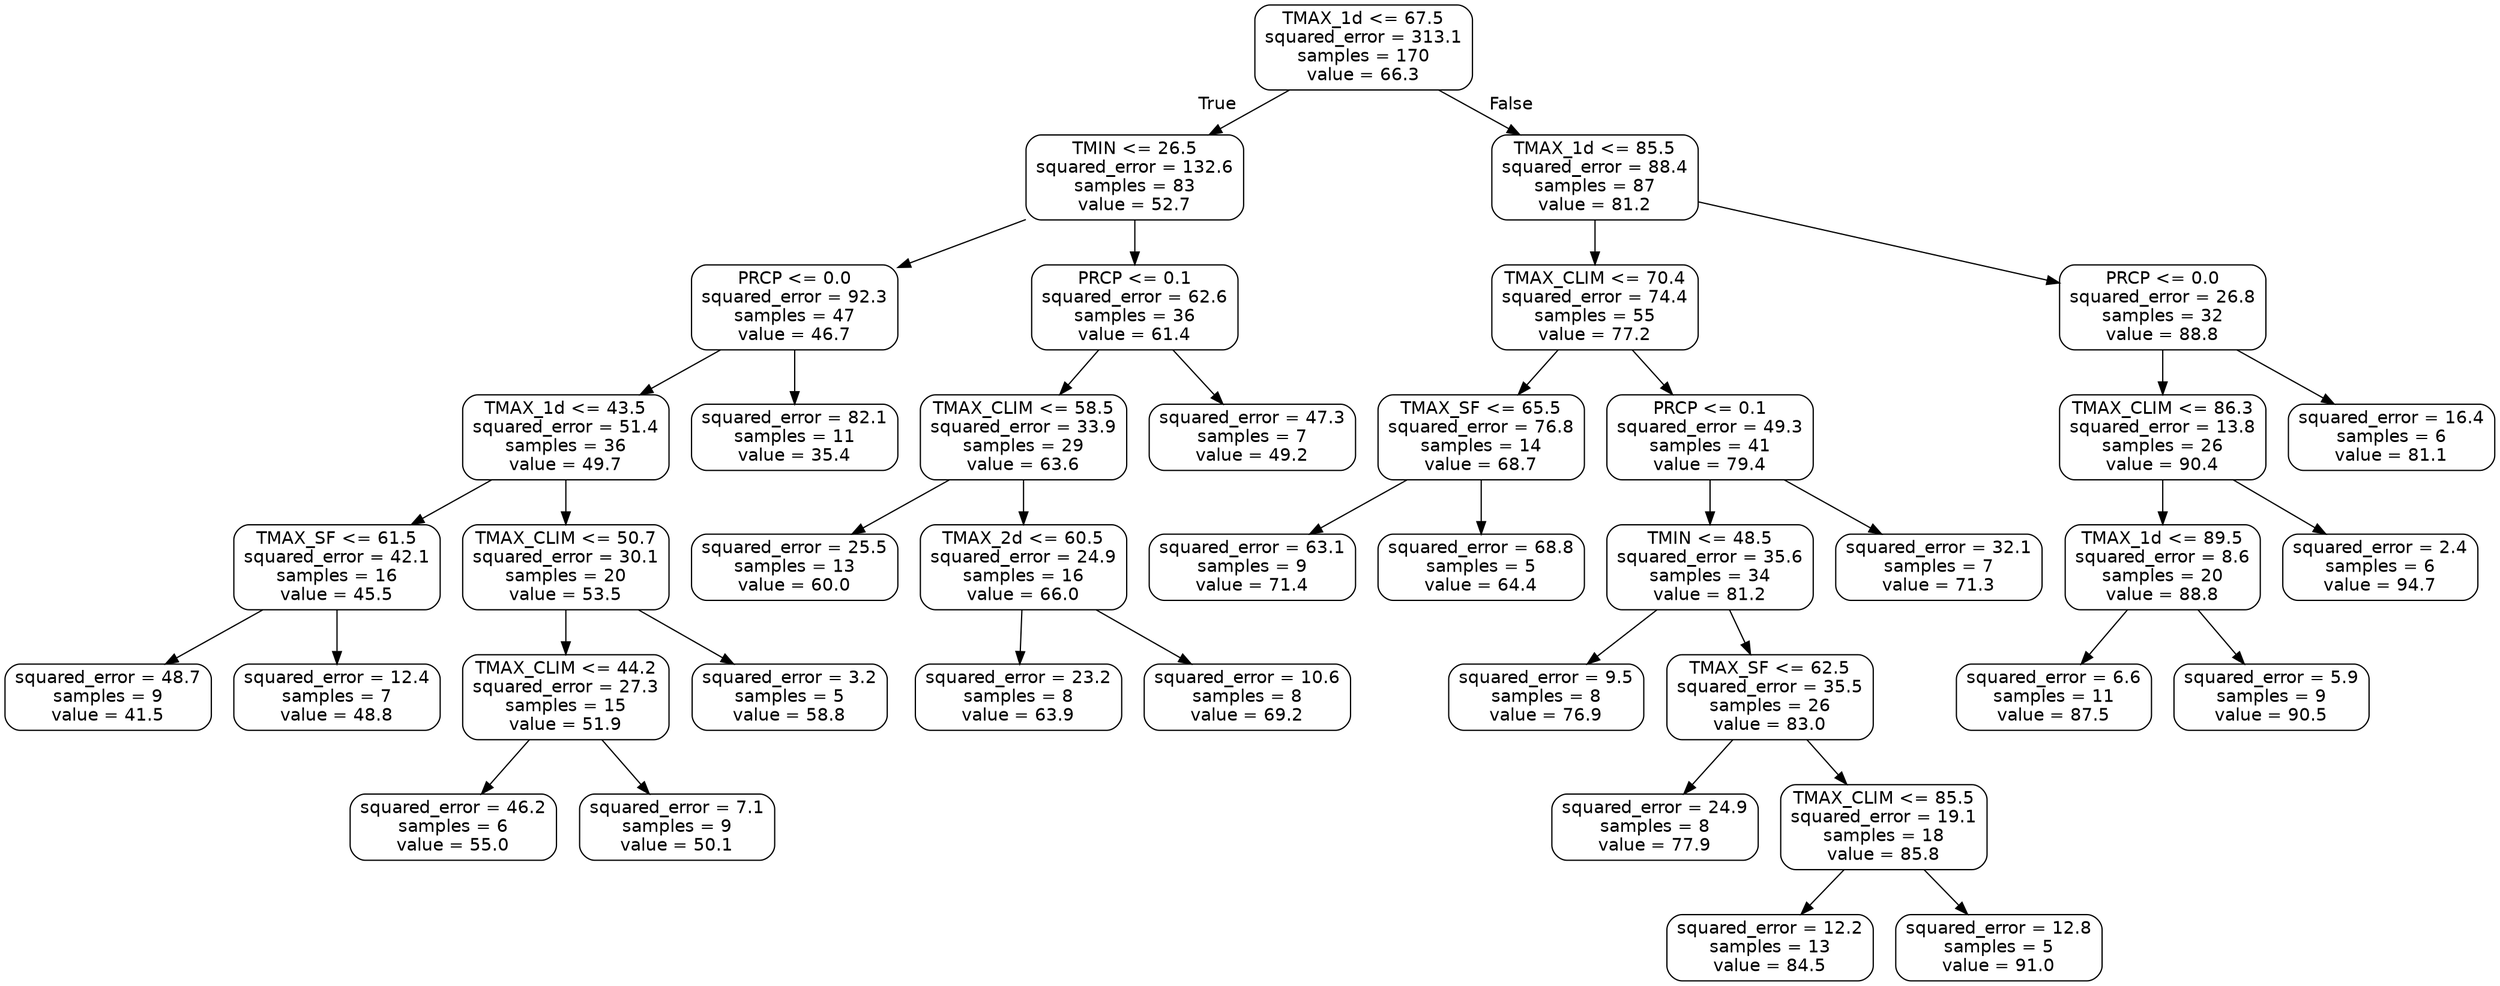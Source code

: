 digraph Tree {
node [shape=box, style="rounded", color="black", fontname="helvetica"] ;
edge [fontname="helvetica"] ;
0 [label="TMAX_1d <= 67.5\nsquared_error = 313.1\nsamples = 170\nvalue = 66.3"] ;
1 [label="TMIN <= 26.5\nsquared_error = 132.6\nsamples = 83\nvalue = 52.7"] ;
0 -> 1 [labeldistance=2.5, labelangle=45, headlabel="True"] ;
2 [label="PRCP <= 0.0\nsquared_error = 92.3\nsamples = 47\nvalue = 46.7"] ;
1 -> 2 ;
3 [label="TMAX_1d <= 43.5\nsquared_error = 51.4\nsamples = 36\nvalue = 49.7"] ;
2 -> 3 ;
4 [label="TMAX_SF <= 61.5\nsquared_error = 42.1\nsamples = 16\nvalue = 45.5"] ;
3 -> 4 ;
5 [label="squared_error = 48.7\nsamples = 9\nvalue = 41.5"] ;
4 -> 5 ;
6 [label="squared_error = 12.4\nsamples = 7\nvalue = 48.8"] ;
4 -> 6 ;
7 [label="TMAX_CLIM <= 50.7\nsquared_error = 30.1\nsamples = 20\nvalue = 53.5"] ;
3 -> 7 ;
8 [label="TMAX_CLIM <= 44.2\nsquared_error = 27.3\nsamples = 15\nvalue = 51.9"] ;
7 -> 8 ;
9 [label="squared_error = 46.2\nsamples = 6\nvalue = 55.0"] ;
8 -> 9 ;
10 [label="squared_error = 7.1\nsamples = 9\nvalue = 50.1"] ;
8 -> 10 ;
11 [label="squared_error = 3.2\nsamples = 5\nvalue = 58.8"] ;
7 -> 11 ;
12 [label="squared_error = 82.1\nsamples = 11\nvalue = 35.4"] ;
2 -> 12 ;
13 [label="PRCP <= 0.1\nsquared_error = 62.6\nsamples = 36\nvalue = 61.4"] ;
1 -> 13 ;
14 [label="TMAX_CLIM <= 58.5\nsquared_error = 33.9\nsamples = 29\nvalue = 63.6"] ;
13 -> 14 ;
15 [label="squared_error = 25.5\nsamples = 13\nvalue = 60.0"] ;
14 -> 15 ;
16 [label="TMAX_2d <= 60.5\nsquared_error = 24.9\nsamples = 16\nvalue = 66.0"] ;
14 -> 16 ;
17 [label="squared_error = 23.2\nsamples = 8\nvalue = 63.9"] ;
16 -> 17 ;
18 [label="squared_error = 10.6\nsamples = 8\nvalue = 69.2"] ;
16 -> 18 ;
19 [label="squared_error = 47.3\nsamples = 7\nvalue = 49.2"] ;
13 -> 19 ;
20 [label="TMAX_1d <= 85.5\nsquared_error = 88.4\nsamples = 87\nvalue = 81.2"] ;
0 -> 20 [labeldistance=2.5, labelangle=-45, headlabel="False"] ;
21 [label="TMAX_CLIM <= 70.4\nsquared_error = 74.4\nsamples = 55\nvalue = 77.2"] ;
20 -> 21 ;
22 [label="TMAX_SF <= 65.5\nsquared_error = 76.8\nsamples = 14\nvalue = 68.7"] ;
21 -> 22 ;
23 [label="squared_error = 63.1\nsamples = 9\nvalue = 71.4"] ;
22 -> 23 ;
24 [label="squared_error = 68.8\nsamples = 5\nvalue = 64.4"] ;
22 -> 24 ;
25 [label="PRCP <= 0.1\nsquared_error = 49.3\nsamples = 41\nvalue = 79.4"] ;
21 -> 25 ;
26 [label="TMIN <= 48.5\nsquared_error = 35.6\nsamples = 34\nvalue = 81.2"] ;
25 -> 26 ;
27 [label="squared_error = 9.5\nsamples = 8\nvalue = 76.9"] ;
26 -> 27 ;
28 [label="TMAX_SF <= 62.5\nsquared_error = 35.5\nsamples = 26\nvalue = 83.0"] ;
26 -> 28 ;
29 [label="squared_error = 24.9\nsamples = 8\nvalue = 77.9"] ;
28 -> 29 ;
30 [label="TMAX_CLIM <= 85.5\nsquared_error = 19.1\nsamples = 18\nvalue = 85.8"] ;
28 -> 30 ;
31 [label="squared_error = 12.2\nsamples = 13\nvalue = 84.5"] ;
30 -> 31 ;
32 [label="squared_error = 12.8\nsamples = 5\nvalue = 91.0"] ;
30 -> 32 ;
33 [label="squared_error = 32.1\nsamples = 7\nvalue = 71.3"] ;
25 -> 33 ;
34 [label="PRCP <= 0.0\nsquared_error = 26.8\nsamples = 32\nvalue = 88.8"] ;
20 -> 34 ;
35 [label="TMAX_CLIM <= 86.3\nsquared_error = 13.8\nsamples = 26\nvalue = 90.4"] ;
34 -> 35 ;
36 [label="TMAX_1d <= 89.5\nsquared_error = 8.6\nsamples = 20\nvalue = 88.8"] ;
35 -> 36 ;
37 [label="squared_error = 6.6\nsamples = 11\nvalue = 87.5"] ;
36 -> 37 ;
38 [label="squared_error = 5.9\nsamples = 9\nvalue = 90.5"] ;
36 -> 38 ;
39 [label="squared_error = 2.4\nsamples = 6\nvalue = 94.7"] ;
35 -> 39 ;
40 [label="squared_error = 16.4\nsamples = 6\nvalue = 81.1"] ;
34 -> 40 ;
}